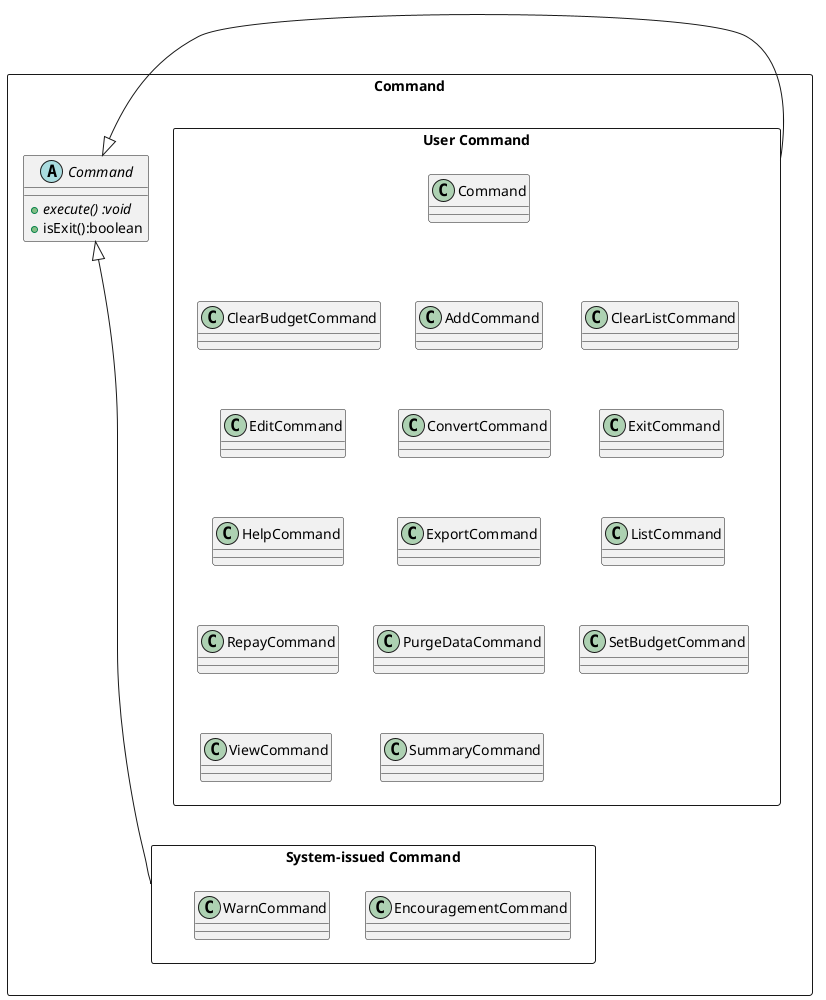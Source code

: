 @startuml
package "Command" <<Rectangle>> {
abstract class Command {
+execute() {abstract}:void
+isExit():boolean
}
package "User Command" <<Rectangle>> {
AddCommand -[hidden]up-|> Command
ClearBudgetCommand -[hidden]up-|> Command
ClearListCommand -[hidden]up-> Command
ConvertCommand -[hidden]up-> AddCommand
EditCommand -[hidden]up-> ClearBudgetCommand
ExitCommand -[hidden]up-> ClearListCommand
ExportCommand -[hidden]up-> ConvertCommand
HelpCommand -[hidden]up-> EditCommand
ListCommand -[hidden]up-> ExitCommand
PurgeDataCommand -[hidden]up-> ExportCommand
RepayCommand -[hidden]up-> HelpCommand
SetBudgetCommand -[hidden]up-> ListCommand
SummaryCommand -[hidden]up-> PurgeDataCommand
ViewCommand -[hidden]up-> RepayCommand
}
package "System-issued Command" <<Rectangle>> {
EncouragementCommand -[hidden]up-|> SummaryCommand
WarnCommand -[hidden]up-|> ViewCommand
}
"System-issued Command" -[hidden]left|> "User Command"
"User Command"-up|> Command
"System-issued Command"-up|> Command
}
@enduml